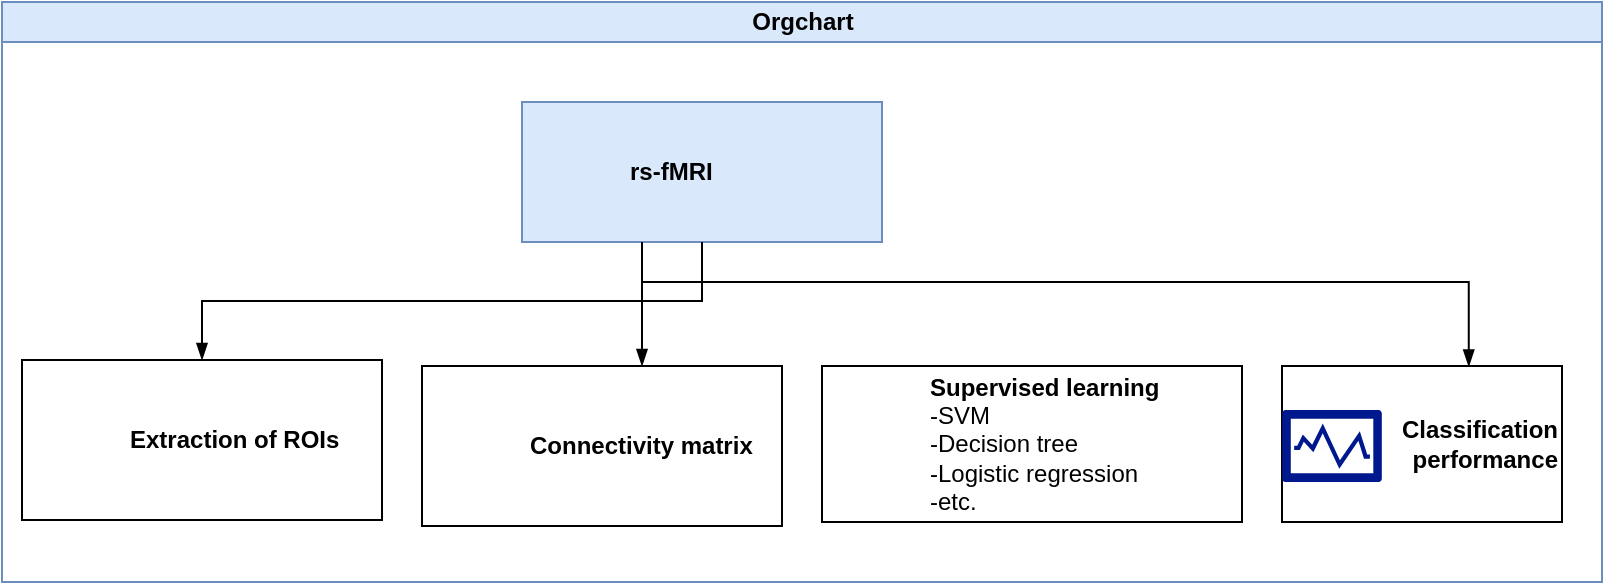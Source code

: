 <mxfile version="13.1.3" type="device"><diagram id="prtHgNgQTEPvFCAcTncT" name="Page-1"><mxGraphModel dx="1022" dy="469" grid="1" gridSize="10" guides="1" tooltips="1" connect="1" arrows="1" fold="1" page="1" pageScale="1" pageWidth="827" pageHeight="1169" math="0" shadow="0"><root><mxCell id="0"/><mxCell id="1" parent="0"/><mxCell id="dNxyNK7c78bLwvsdeMH5-11" value="Orgchart" style="swimlane;html=1;startSize=20;horizontal=1;containerType=tree;glass=0;fillColor=#dae8fc;strokeColor=#6c8ebf;" parent="1" vertex="1"><mxGeometry x="20" y="80" width="800" height="290" as="geometry"/></mxCell><UserObject label="rs-fMRI" name="Evan Miller" position="CFO" location="Office 1" email="me@example.com" placeholders="1" link="https://www.draw.io" id="dNxyNK7c78bLwvsdeMH5-12"><mxCell style="label;image=https://cdn3.iconfinder.com/data/icons/user-avatars-1/512/users-9-2-128.png;whiteSpace=wrap;html=1;rounded=0;glass=0;treeMoving=1;treeFolding=1;fillColor=#dae8fc;strokeColor=#6c8ebf;align=left;" parent="dNxyNK7c78bLwvsdeMH5-11" vertex="1"><mxGeometry x="260" y="50" width="180" height="70" as="geometry"/></mxCell></UserObject><mxCell id="dNxyNK7c78bLwvsdeMH5-13" value="" style="endArrow=blockThin;endFill=1;fontSize=11;edgeStyle=elbowEdgeStyle;elbow=vertical;rounded=0;" parent="dNxyNK7c78bLwvsdeMH5-11" source="dNxyNK7c78bLwvsdeMH5-12" target="dNxyNK7c78bLwvsdeMH5-14" edge="1"><mxGeometry relative="1" as="geometry"/></mxCell><UserObject label="Extraction of ROIs&amp;nbsp;" name="Edward Morrison" position="Brand Manager" location="Office 2" email="me@example.com" placeholders="1" link="https://www.draw.io" id="dNxyNK7c78bLwvsdeMH5-14"><mxCell style="label;image=https://cdn3.iconfinder.com/data/icons/user-avatars-1/512/users-10-3-128.png;whiteSpace=wrap;html=1;rounded=0;glass=0;treeFolding=1;treeMoving=1;" parent="dNxyNK7c78bLwvsdeMH5-11" vertex="1"><mxGeometry x="10" y="179" width="180" height="80" as="geometry"/></mxCell></UserObject><mxCell id="dNxyNK7c78bLwvsdeMH5-15" value="" style="endArrow=blockThin;endFill=1;fontSize=11;edgeStyle=elbowEdgeStyle;elbow=vertical;rounded=0;" parent="dNxyNK7c78bLwvsdeMH5-11" source="dNxyNK7c78bLwvsdeMH5-12" target="dNxyNK7c78bLwvsdeMH5-16" edge="1"><mxGeometry relative="1" as="geometry"><Array as="points"><mxPoint x="320" y="150"/></Array></mxGeometry></mxCell><UserObject label="Connectivity matrix" name="Tessa Valet" position="HR Director" location="Office 4" email="me@example.com" placeholders="1" link="https://www.draw.io" id="dNxyNK7c78bLwvsdeMH5-16"><mxCell style="label;image=https://cdn3.iconfinder.com/data/icons/user-avatars-1/512/users-3-128.png;whiteSpace=wrap;html=1;rounded=0;glass=0;treeFolding=1;treeMoving=1;" parent="dNxyNK7c78bLwvsdeMH5-11" vertex="1"><mxGeometry x="210" y="182" width="180" height="80" as="geometry"/></mxCell></UserObject><mxCell id="dNxyNK7c78bLwvsdeMH5-17" value="" style="endArrow=blockThin;endFill=1;fontSize=11;edgeStyle=elbowEdgeStyle;elbow=vertical;rounded=0;entryX=0.667;entryY=0.003;entryDx=0;entryDy=0;entryPerimeter=0;" parent="dNxyNK7c78bLwvsdeMH5-11" source="dNxyNK7c78bLwvsdeMH5-12" target="dx30j2GQjclcxKFW6TzH-2" edge="1"><mxGeometry relative="1" as="geometry"><Array as="points"><mxPoint x="320" y="140"/><mxPoint x="550" y="150"/></Array></mxGeometry></mxCell><UserObject label="Supervised learning&lt;br&gt;&lt;span style=&quot;font-weight: normal&quot;&gt;-SVM&lt;br&gt;-Decision tree&lt;br&gt;-Logistic regression&lt;br&gt;-etc.&lt;/span&gt;" name="Ron Donovan" position="System Admin" location="Office 3" email="me@example.com" placeholders="1" link="https://www.draw.io" id="dNxyNK7c78bLwvsdeMH5-18"><mxCell style="label;image=https://cdn3.iconfinder.com/data/icons/user-avatars-1/512/users-2-128.png;whiteSpace=wrap;html=1;rounded=0;glass=0;" parent="dNxyNK7c78bLwvsdeMH5-11" vertex="1"><mxGeometry x="410" y="182" width="210" height="78" as="geometry"/></mxCell></UserObject><mxCell id="WS55S8HSnPFfEwNsCSow-2" value="" style="shape=image;html=1;verticalAlign=top;verticalLabelPosition=bottom;labelBackgroundColor=#ffffff;imageAspect=0;aspect=fixed;image=https://cdn2.iconfinder.com/data/icons/line-hero-essentials/32/Essentials_brain-128.png" parent="dNxyNK7c78bLwvsdeMH5-11" vertex="1"><mxGeometry x="425" width="20" height="20" as="geometry"/></mxCell><mxCell id="WS55S8HSnPFfEwNsCSow-4" value="" style="shape=image;html=1;verticalAlign=top;verticalLabelPosition=bottom;labelBackgroundColor=#ffffff;imageAspect=0;aspect=fixed;image=https://cdn3.iconfinder.com/data/icons/ballicons-reloaded-free/512/icon-93-128.png" parent="dNxyNK7c78bLwvsdeMH5-11" vertex="1"><mxGeometry x="410" y="204" width="50" height="50" as="geometry"/></mxCell><mxCell id="WS55S8HSnPFfEwNsCSow-5" value="" style="shape=image;html=1;verticalAlign=top;verticalLabelPosition=bottom;labelBackgroundColor=#ffffff;imageAspect=0;aspect=fixed;image=https://cdn2.iconfinder.com/data/icons/icontober/64/Inkcontober_Brain_Divide-128.png" parent="dNxyNK7c78bLwvsdeMH5-11" vertex="1"><mxGeometry x="10" y="198" width="48" height="48" as="geometry"/></mxCell><mxCell id="WS55S8HSnPFfEwNsCSow-8" value="" style="shape=image;html=1;verticalAlign=top;verticalLabelPosition=bottom;labelBackgroundColor=#ffffff;imageAspect=0;aspect=fixed;image=https://cdn0.iconfinder.com/data/icons/business-and-education-1/512/204_Computing_computing_share_connectivity_network_share-128.png" parent="dNxyNK7c78bLwvsdeMH5-11" vertex="1"><mxGeometry x="210" y="194" width="60" height="60" as="geometry"/></mxCell><mxCell id="WS55S8HSnPFfEwNsCSow-12" value="" style="shape=image;html=1;verticalAlign=top;verticalLabelPosition=bottom;labelBackgroundColor=#ffffff;imageAspect=0;aspect=fixed;image=https://cdn4.iconfinder.com/data/icons/success-filloutline/64/brain-think-brainstorm-creative-idea-128.png" parent="dNxyNK7c78bLwvsdeMH5-11" vertex="1"><mxGeometry x="260" y="60" width="50" height="50" as="geometry"/></mxCell><mxCell id="WS55S8HSnPFfEwNsCSow-13" value="" style="shape=image;html=1;verticalAlign=top;verticalLabelPosition=bottom;labelBackgroundColor=#ffffff;imageAspect=0;aspect=fixed;image=https://cdn1.iconfinder.com/data/icons/feather-2/24/activity-128.png" parent="dNxyNK7c78bLwvsdeMH5-11" vertex="1"><mxGeometry x="265" y="65" width="40" height="40" as="geometry"/></mxCell><mxCell id="dx30j2GQjclcxKFW6TzH-2" value="&lt;b&gt;Classification performance&lt;/b&gt;" style="rounded=0;whiteSpace=wrap;html=1;align=right;" parent="dNxyNK7c78bLwvsdeMH5-11" vertex="1"><mxGeometry x="640" y="182" width="140" height="78" as="geometry"/></mxCell><mxCell id="dx30j2GQjclcxKFW6TzH-3" value="" style="aspect=fixed;pointerEvents=1;shadow=0;dashed=0;html=1;strokeColor=none;labelPosition=center;verticalLabelPosition=bottom;verticalAlign=top;align=center;fillColor=#00188D;shape=mxgraph.mscae.enterprise.performance_monitor" parent="dNxyNK7c78bLwvsdeMH5-11" vertex="1"><mxGeometry x="640" y="204" width="50" height="36" as="geometry"/></mxCell></root></mxGraphModel></diagram></mxfile>